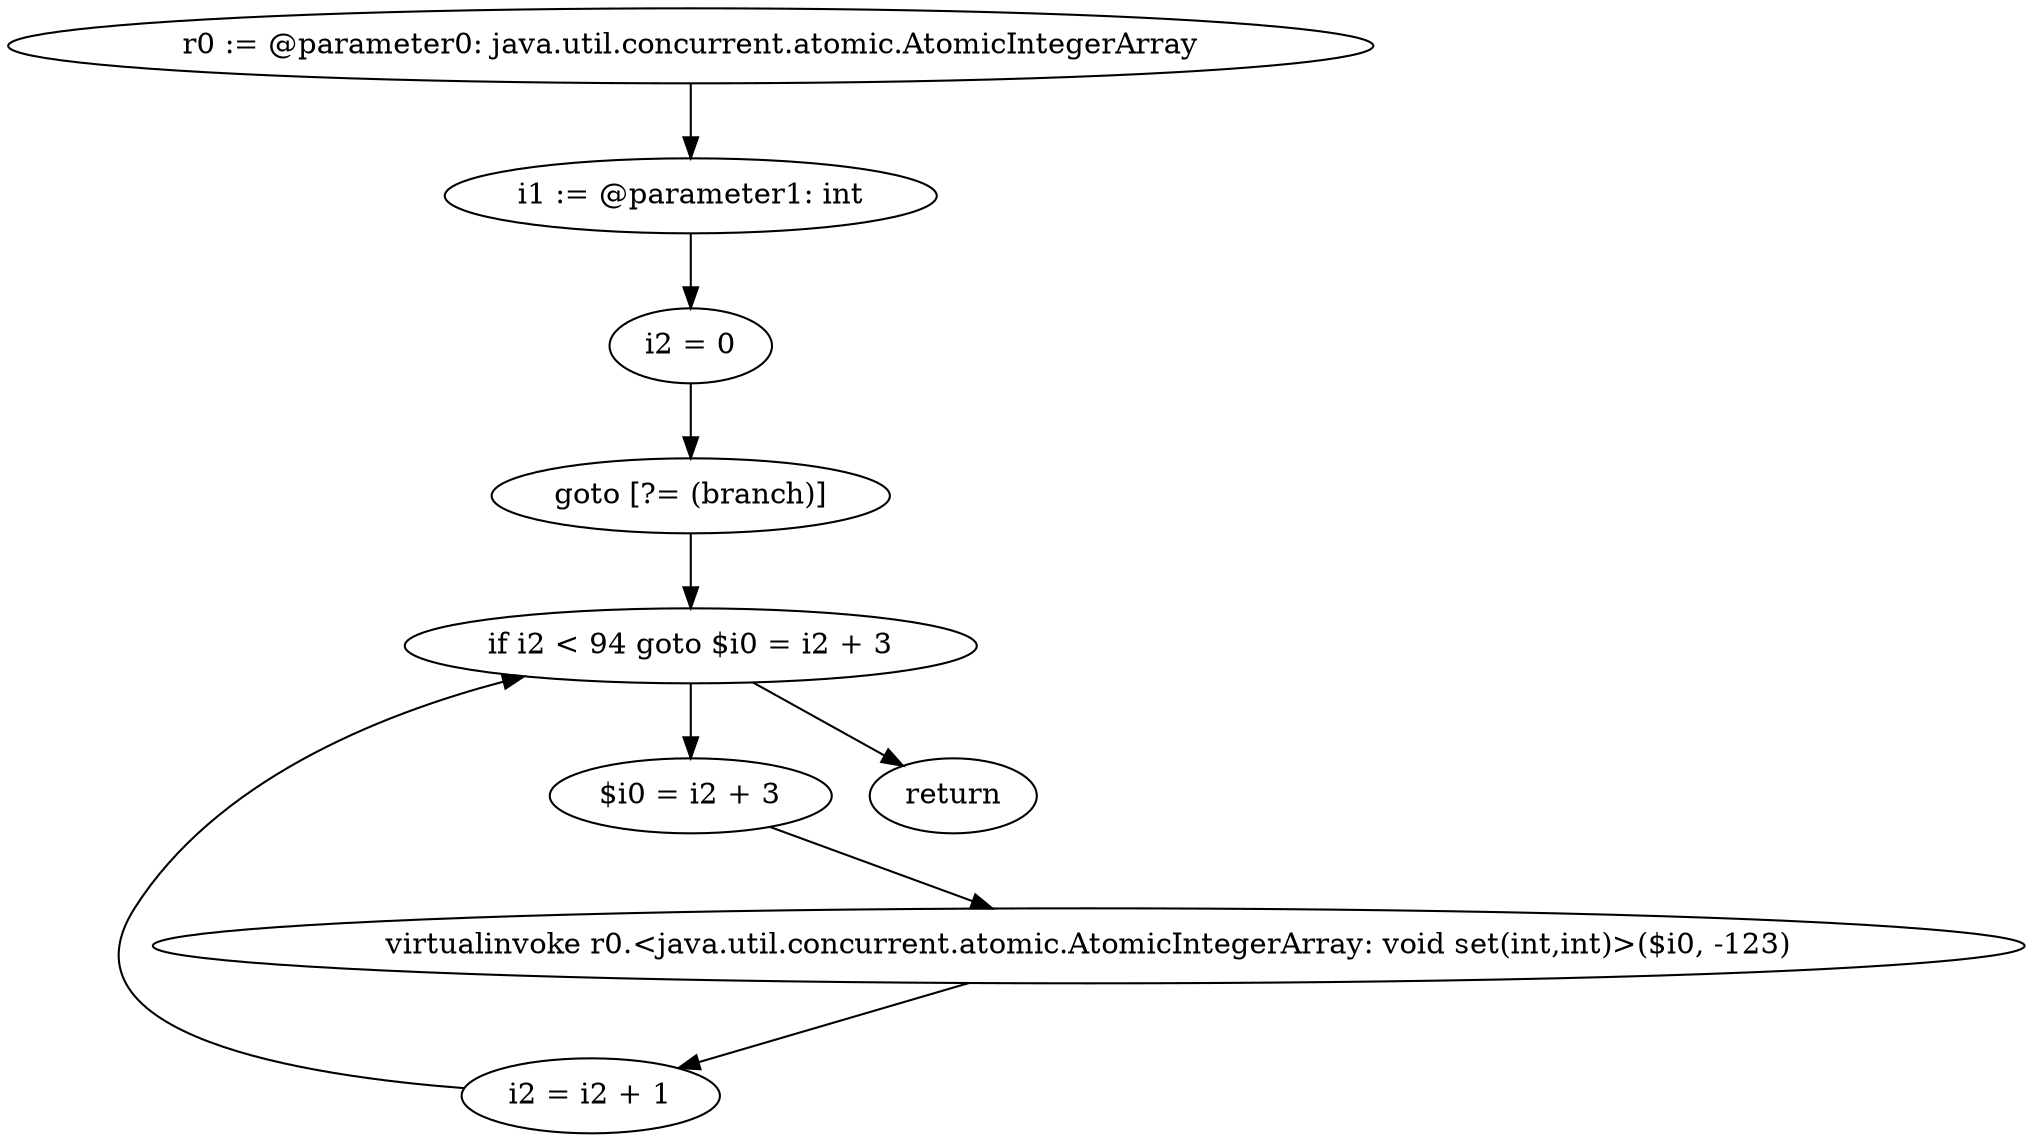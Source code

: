 digraph "unitGraph" {
    "r0 := @parameter0: java.util.concurrent.atomic.AtomicIntegerArray"
    "i1 := @parameter1: int"
    "i2 = 0"
    "goto [?= (branch)]"
    "$i0 = i2 + 3"
    "virtualinvoke r0.<java.util.concurrent.atomic.AtomicIntegerArray: void set(int,int)>($i0, -123)"
    "i2 = i2 + 1"
    "if i2 < 94 goto $i0 = i2 + 3"
    "return"
    "r0 := @parameter0: java.util.concurrent.atomic.AtomicIntegerArray"->"i1 := @parameter1: int";
    "i1 := @parameter1: int"->"i2 = 0";
    "i2 = 0"->"goto [?= (branch)]";
    "goto [?= (branch)]"->"if i2 < 94 goto $i0 = i2 + 3";
    "$i0 = i2 + 3"->"virtualinvoke r0.<java.util.concurrent.atomic.AtomicIntegerArray: void set(int,int)>($i0, -123)";
    "virtualinvoke r0.<java.util.concurrent.atomic.AtomicIntegerArray: void set(int,int)>($i0, -123)"->"i2 = i2 + 1";
    "i2 = i2 + 1"->"if i2 < 94 goto $i0 = i2 + 3";
    "if i2 < 94 goto $i0 = i2 + 3"->"return";
    "if i2 < 94 goto $i0 = i2 + 3"->"$i0 = i2 + 3";
}
